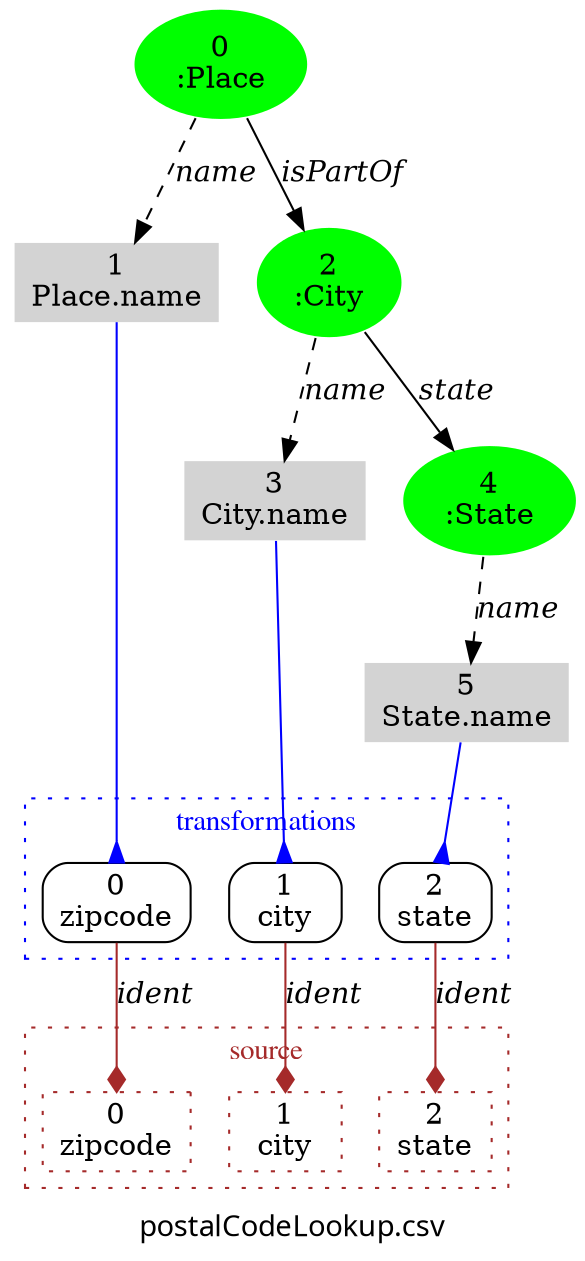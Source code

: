 digraph  {
	graph [fontname="times:bold",
		label="postalCodeLookup.csv",
		overlap=False,
		remincross=true,
		splines=true
	];
	node [label="\N"];
	subgraph cluster1 {
		graph [color=brown,
			fontcolor=brown,
			fontname=times,
			label=source,
			rank=same,
			style=dotted
		];
		6		 [color=brown,
			label="0
zipcode",
			shape=box,
			style=dotted];
		7		 [color=brown,
			label="1
city",
			shape=box,
			style=dotted];
		8		 [color=brown,
			label="2
state",
			shape=box,
			style=dotted];
	}
	subgraph cluster2 {
		graph [color=blue,
			fontcolor=blue,
			fontname=times,
			label=transformations,
			rank=same,
			style=dotted
		];
		9		 [label="0
zipcode",
			shape=box,
			style=rounded];
		10		 [label="1
city",
			shape=box,
			style=rounded];
		11		 [label="2
state",
			shape=box,
			style=rounded];
	}
	0	 [color=white,
		fillcolor=green,
		label="0
:Place",
		shape=ellipse,
		style=filled];
	1	 [color=white,
		fillcolor=lightgrey,
		label="1
Place.name",
		shape=plaintext,
		style=filled];
	0 -> 1	 [fontname="times-italic",
		label=name,
		style=dashed];
	2	 [color=white,
		fillcolor=green,
		label="2
:City",
		shape=ellipse,
		style=filled];
	0 -> 2	 [fontname="times-italic",
		label=isPartOf];
	1 -> 9	 [arrowhead=inv,
		arrowtail=inv,
		color=blue];
	3	 [color=white,
		fillcolor=lightgrey,
		label="3
City.name",
		shape=plaintext,
		style=filled];
	2 -> 3	 [fontname="times-italic",
		label=name,
		style=dashed];
	4	 [color=white,
		fillcolor=green,
		label="4
:State",
		shape=ellipse,
		style=filled];
	2 -> 4	 [fontname="times-italic",
		label=state];
	3 -> 10	 [arrowhead=inv,
		arrowtail=inv,
		color=blue];
	5	 [color=white,
		fillcolor=lightgrey,
		label="5
State.name",
		shape=plaintext,
		style=filled];
	4 -> 5	 [fontname="times-italic",
		label=name,
		style=dashed];
	5 -> 11	 [arrowhead=inv,
		arrowtail=inv,
		color=blue];
	9 -> 6	 [arrowhead=diamond,
		color=brown,
		fontname="times-italic",
		label=ident];
	10 -> 7	 [arrowhead=diamond,
		color=brown,
		fontname="times-italic",
		label=ident];
	11 -> 8	 [arrowhead=diamond,
		color=brown,
		fontname="times-italic",
		label=ident];
}
